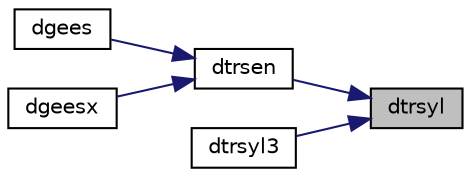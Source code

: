 digraph "dtrsyl"
{
 // LATEX_PDF_SIZE
  edge [fontname="Helvetica",fontsize="10",labelfontname="Helvetica",labelfontsize="10"];
  node [fontname="Helvetica",fontsize="10",shape=record];
  rankdir="RL";
  Node1 [label="dtrsyl",height=0.2,width=0.4,color="black", fillcolor="grey75", style="filled", fontcolor="black",tooltip="DTRSYL"];
  Node1 -> Node2 [dir="back",color="midnightblue",fontsize="10",style="solid",fontname="Helvetica"];
  Node2 [label="dtrsen",height=0.2,width=0.4,color="black", fillcolor="white", style="filled",URL="$dtrsen_8f.html#afe383d8eb4c3815d8946a5e24ba1899a",tooltip="DTRSEN"];
  Node2 -> Node3 [dir="back",color="midnightblue",fontsize="10",style="solid",fontname="Helvetica"];
  Node3 [label="dgees",height=0.2,width=0.4,color="black", fillcolor="white", style="filled",URL="$dgees_8f.html#a2233e8611b7b529422497036b284b438",tooltip="DGEES computes the eigenvalues, the Schur form, and, optionally, the matrix of Schur vectors for GE m..."];
  Node2 -> Node4 [dir="back",color="midnightblue",fontsize="10",style="solid",fontname="Helvetica"];
  Node4 [label="dgeesx",height=0.2,width=0.4,color="black", fillcolor="white", style="filled",URL="$dgeesx_8f.html#a745081b04dc6f1b5a93a5d8b31aec915",tooltip="DGEESX computes the eigenvalues, the Schur form, and, optionally, the matrix of Schur vectors for GE ..."];
  Node1 -> Node5 [dir="back",color="midnightblue",fontsize="10",style="solid",fontname="Helvetica"];
  Node5 [label="dtrsyl3",height=0.2,width=0.4,color="black", fillcolor="white", style="filled",URL="$dtrsyl3_8f.html#a3801a90e0372cd0208ce058486ff6bda",tooltip="DTRSYL3"];
}

